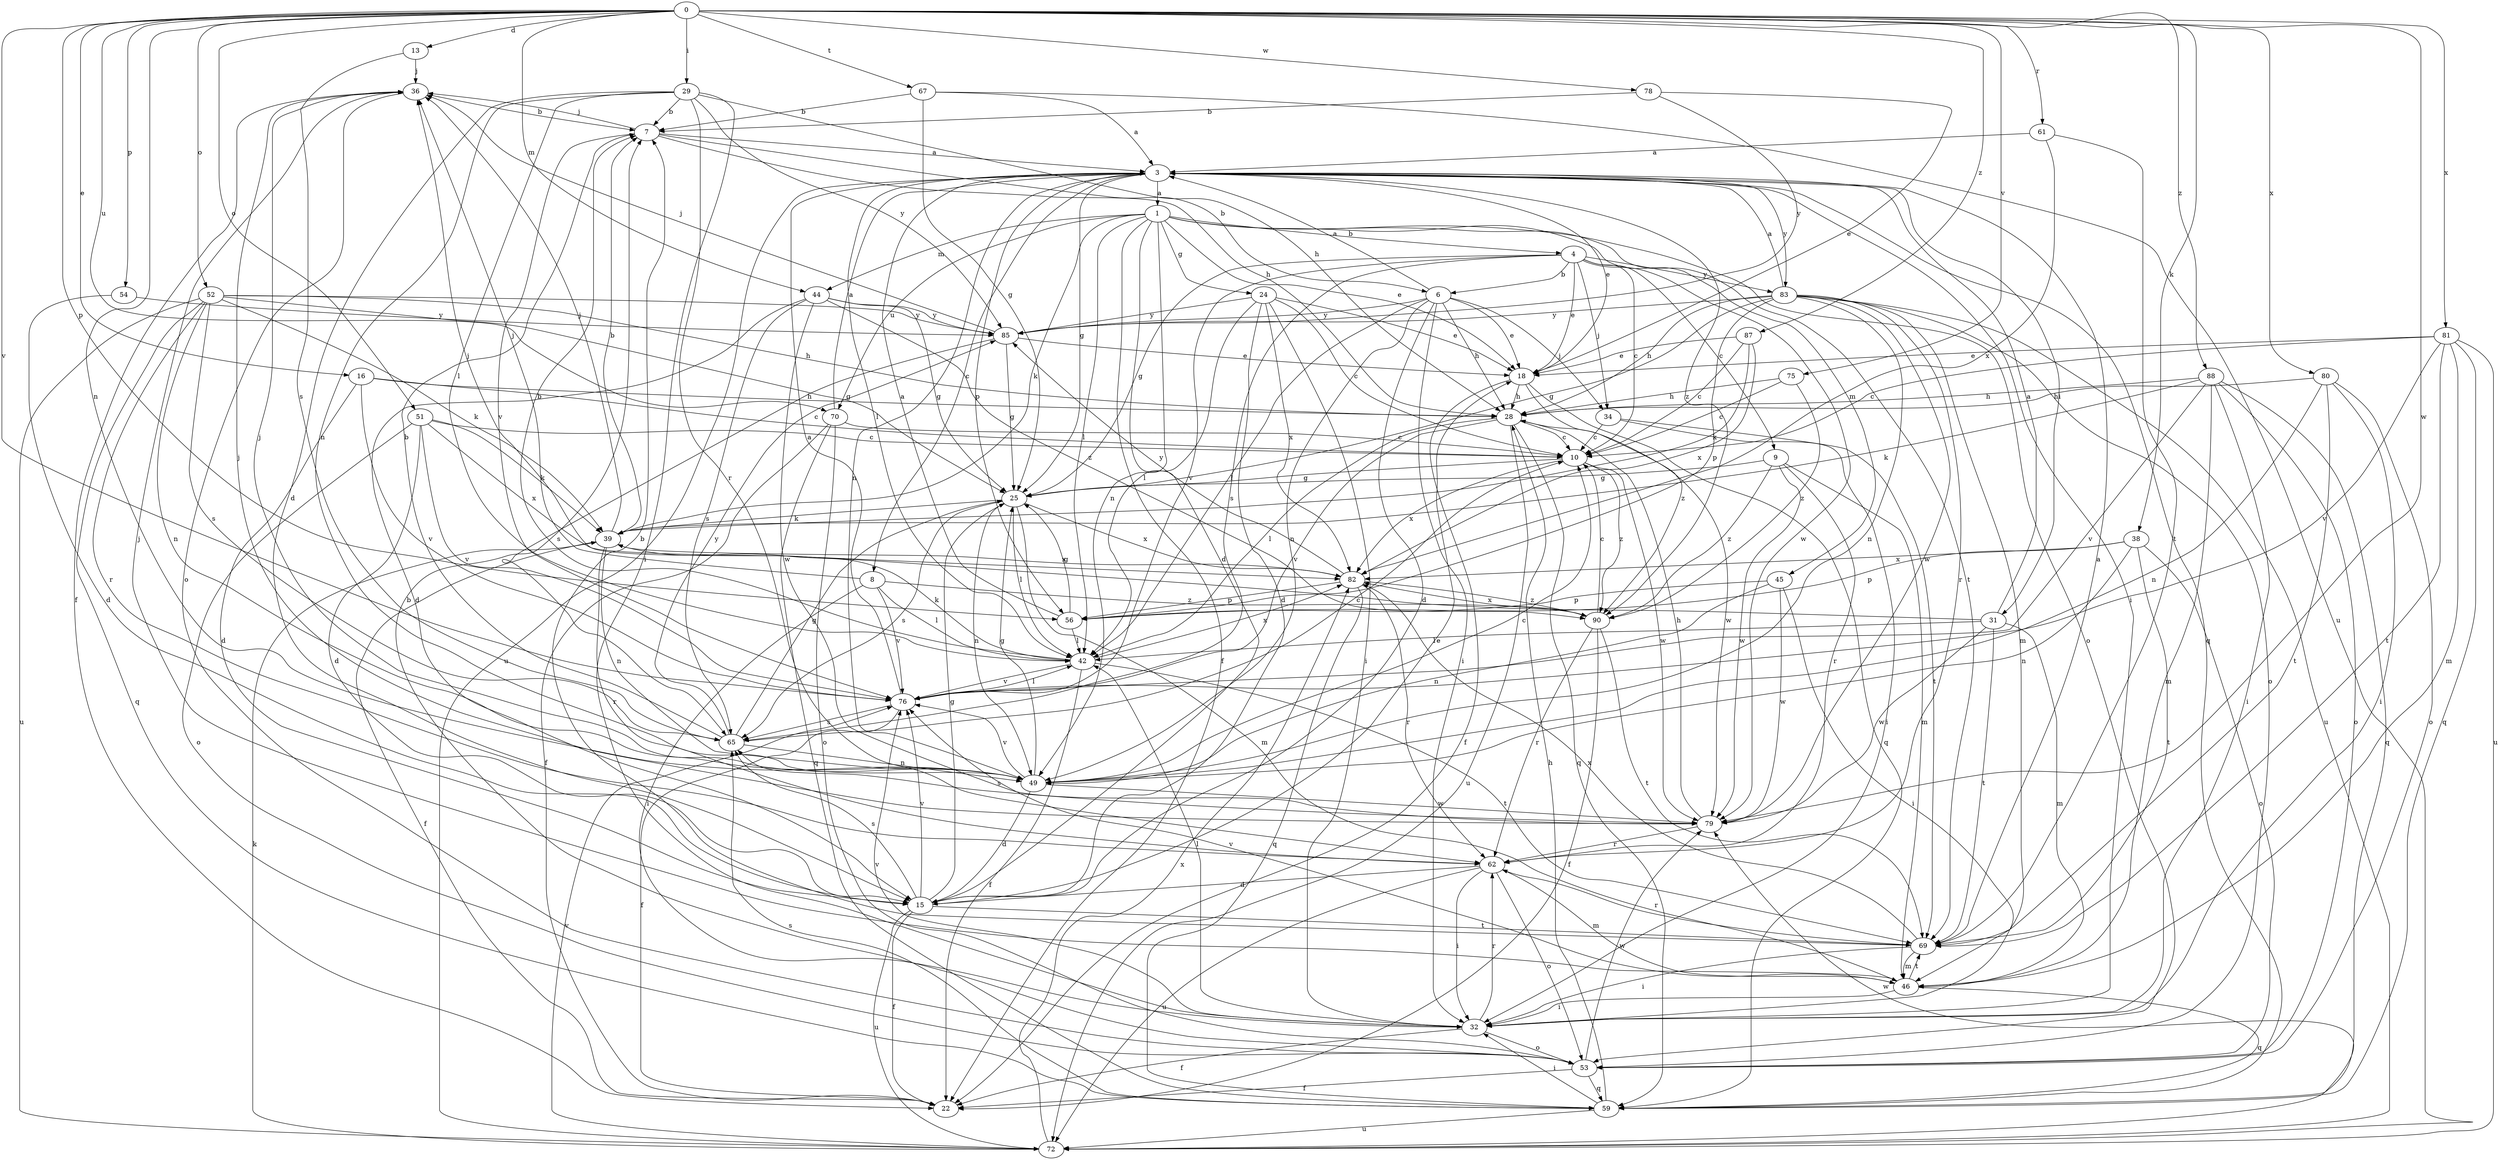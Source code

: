 strict digraph  {
0;
1;
3;
4;
6;
7;
8;
9;
10;
13;
15;
16;
18;
22;
24;
25;
28;
29;
31;
32;
34;
36;
38;
39;
42;
44;
45;
46;
49;
51;
52;
53;
54;
56;
59;
61;
62;
65;
67;
69;
70;
72;
75;
76;
78;
79;
80;
81;
82;
83;
85;
87;
88;
90;
0 -> 13  [label=d];
0 -> 16  [label=e];
0 -> 29  [label=i];
0 -> 38  [label=k];
0 -> 44  [label=m];
0 -> 49  [label=n];
0 -> 51  [label=o];
0 -> 52  [label=o];
0 -> 54  [label=p];
0 -> 56  [label=p];
0 -> 61  [label=r];
0 -> 67  [label=t];
0 -> 70  [label=u];
0 -> 75  [label=v];
0 -> 76  [label=v];
0 -> 78  [label=w];
0 -> 79  [label=w];
0 -> 80  [label=x];
0 -> 81  [label=x];
0 -> 87  [label=z];
0 -> 88  [label=z];
1 -> 4  [label=b];
1 -> 15  [label=d];
1 -> 18  [label=e];
1 -> 22  [label=f];
1 -> 24  [label=g];
1 -> 39  [label=k];
1 -> 42  [label=l];
1 -> 44  [label=m];
1 -> 45  [label=m];
1 -> 49  [label=n];
1 -> 53  [label=o];
1 -> 69  [label=t];
1 -> 70  [label=u];
3 -> 1  [label=a];
3 -> 8  [label=c];
3 -> 18  [label=e];
3 -> 25  [label=g];
3 -> 31  [label=i];
3 -> 32  [label=i];
3 -> 42  [label=l];
3 -> 49  [label=n];
3 -> 56  [label=p];
3 -> 59  [label=q];
3 -> 72  [label=u];
3 -> 83  [label=y];
3 -> 90  [label=z];
4 -> 6  [label=b];
4 -> 9  [label=c];
4 -> 10  [label=c];
4 -> 18  [label=e];
4 -> 25  [label=g];
4 -> 34  [label=j];
4 -> 65  [label=s];
4 -> 76  [label=v];
4 -> 79  [label=w];
4 -> 83  [label=y];
6 -> 3  [label=a];
6 -> 15  [label=d];
6 -> 18  [label=e];
6 -> 28  [label=h];
6 -> 32  [label=i];
6 -> 34  [label=j];
6 -> 42  [label=l];
6 -> 49  [label=n];
6 -> 85  [label=y];
7 -> 3  [label=a];
7 -> 6  [label=b];
7 -> 28  [label=h];
7 -> 36  [label=j];
7 -> 76  [label=v];
8 -> 32  [label=i];
8 -> 36  [label=j];
8 -> 42  [label=l];
8 -> 76  [label=v];
8 -> 90  [label=z];
9 -> 25  [label=g];
9 -> 46  [label=m];
9 -> 62  [label=r];
9 -> 79  [label=w];
9 -> 90  [label=z];
10 -> 25  [label=g];
10 -> 79  [label=w];
10 -> 82  [label=x];
10 -> 90  [label=z];
13 -> 36  [label=j];
13 -> 65  [label=s];
15 -> 18  [label=e];
15 -> 22  [label=f];
15 -> 25  [label=g];
15 -> 65  [label=s];
15 -> 69  [label=t];
15 -> 72  [label=u];
15 -> 76  [label=v];
16 -> 10  [label=c];
16 -> 15  [label=d];
16 -> 28  [label=h];
16 -> 76  [label=v];
18 -> 22  [label=f];
18 -> 28  [label=h];
18 -> 59  [label=q];
18 -> 90  [label=z];
24 -> 10  [label=c];
24 -> 15  [label=d];
24 -> 18  [label=e];
24 -> 32  [label=i];
24 -> 42  [label=l];
24 -> 82  [label=x];
24 -> 85  [label=y];
25 -> 39  [label=k];
25 -> 42  [label=l];
25 -> 46  [label=m];
25 -> 49  [label=n];
25 -> 65  [label=s];
25 -> 82  [label=x];
28 -> 10  [label=c];
28 -> 42  [label=l];
28 -> 59  [label=q];
28 -> 72  [label=u];
28 -> 76  [label=v];
28 -> 79  [label=w];
29 -> 7  [label=b];
29 -> 15  [label=d];
29 -> 28  [label=h];
29 -> 32  [label=i];
29 -> 42  [label=l];
29 -> 49  [label=n];
29 -> 62  [label=r];
29 -> 85  [label=y];
31 -> 3  [label=a];
31 -> 36  [label=j];
31 -> 42  [label=l];
31 -> 46  [label=m];
31 -> 69  [label=t];
31 -> 79  [label=w];
32 -> 22  [label=f];
32 -> 42  [label=l];
32 -> 53  [label=o];
32 -> 62  [label=r];
32 -> 76  [label=v];
34 -> 10  [label=c];
34 -> 32  [label=i];
34 -> 69  [label=t];
36 -> 7  [label=b];
36 -> 22  [label=f];
36 -> 53  [label=o];
38 -> 49  [label=n];
38 -> 53  [label=o];
38 -> 56  [label=p];
38 -> 69  [label=t];
38 -> 82  [label=x];
39 -> 7  [label=b];
39 -> 22  [label=f];
39 -> 36  [label=j];
39 -> 49  [label=n];
39 -> 62  [label=r];
39 -> 82  [label=x];
42 -> 7  [label=b];
42 -> 22  [label=f];
42 -> 39  [label=k];
42 -> 69  [label=t];
42 -> 76  [label=v];
42 -> 82  [label=x];
44 -> 15  [label=d];
44 -> 25  [label=g];
44 -> 65  [label=s];
44 -> 79  [label=w];
44 -> 85  [label=y];
44 -> 90  [label=z];
45 -> 32  [label=i];
45 -> 49  [label=n];
45 -> 56  [label=p];
45 -> 79  [label=w];
46 -> 32  [label=i];
46 -> 36  [label=j];
46 -> 59  [label=q];
46 -> 69  [label=t];
46 -> 76  [label=v];
49 -> 10  [label=c];
49 -> 15  [label=d];
49 -> 25  [label=g];
49 -> 36  [label=j];
49 -> 76  [label=v];
49 -> 79  [label=w];
51 -> 10  [label=c];
51 -> 15  [label=d];
51 -> 39  [label=k];
51 -> 53  [label=o];
51 -> 76  [label=v];
51 -> 82  [label=x];
52 -> 25  [label=g];
52 -> 28  [label=h];
52 -> 39  [label=k];
52 -> 49  [label=n];
52 -> 59  [label=q];
52 -> 62  [label=r];
52 -> 65  [label=s];
52 -> 72  [label=u];
52 -> 85  [label=y];
53 -> 7  [label=b];
53 -> 22  [label=f];
53 -> 59  [label=q];
53 -> 79  [label=w];
54 -> 15  [label=d];
54 -> 85  [label=y];
56 -> 3  [label=a];
56 -> 25  [label=g];
56 -> 42  [label=l];
59 -> 28  [label=h];
59 -> 32  [label=i];
59 -> 65  [label=s];
59 -> 72  [label=u];
61 -> 3  [label=a];
61 -> 69  [label=t];
61 -> 82  [label=x];
62 -> 15  [label=d];
62 -> 32  [label=i];
62 -> 46  [label=m];
62 -> 53  [label=o];
62 -> 72  [label=u];
65 -> 7  [label=b];
65 -> 10  [label=c];
65 -> 25  [label=g];
65 -> 49  [label=n];
65 -> 85  [label=y];
67 -> 3  [label=a];
67 -> 7  [label=b];
67 -> 25  [label=g];
67 -> 72  [label=u];
69 -> 3  [label=a];
69 -> 7  [label=b];
69 -> 32  [label=i];
69 -> 46  [label=m];
69 -> 62  [label=r];
69 -> 82  [label=x];
70 -> 3  [label=a];
70 -> 10  [label=c];
70 -> 22  [label=f];
70 -> 53  [label=o];
70 -> 59  [label=q];
72 -> 39  [label=k];
72 -> 76  [label=v];
72 -> 79  [label=w];
72 -> 82  [label=x];
75 -> 10  [label=c];
75 -> 28  [label=h];
75 -> 90  [label=z];
76 -> 3  [label=a];
76 -> 22  [label=f];
76 -> 42  [label=l];
76 -> 65  [label=s];
78 -> 7  [label=b];
78 -> 18  [label=e];
78 -> 85  [label=y];
79 -> 28  [label=h];
79 -> 36  [label=j];
79 -> 62  [label=r];
79 -> 65  [label=s];
80 -> 28  [label=h];
80 -> 32  [label=i];
80 -> 49  [label=n];
80 -> 53  [label=o];
80 -> 69  [label=t];
81 -> 10  [label=c];
81 -> 18  [label=e];
81 -> 46  [label=m];
81 -> 59  [label=q];
81 -> 69  [label=t];
81 -> 72  [label=u];
81 -> 76  [label=v];
82 -> 56  [label=p];
82 -> 59  [label=q];
82 -> 62  [label=r];
82 -> 85  [label=y];
82 -> 90  [label=z];
83 -> 3  [label=a];
83 -> 25  [label=g];
83 -> 28  [label=h];
83 -> 46  [label=m];
83 -> 49  [label=n];
83 -> 53  [label=o];
83 -> 56  [label=p];
83 -> 62  [label=r];
83 -> 72  [label=u];
83 -> 79  [label=w];
83 -> 85  [label=y];
85 -> 18  [label=e];
85 -> 25  [label=g];
85 -> 36  [label=j];
85 -> 65  [label=s];
87 -> 10  [label=c];
87 -> 18  [label=e];
87 -> 39  [label=k];
87 -> 82  [label=x];
88 -> 28  [label=h];
88 -> 32  [label=i];
88 -> 39  [label=k];
88 -> 46  [label=m];
88 -> 53  [label=o];
88 -> 59  [label=q];
88 -> 76  [label=v];
90 -> 10  [label=c];
90 -> 22  [label=f];
90 -> 62  [label=r];
90 -> 69  [label=t];
90 -> 82  [label=x];
}
